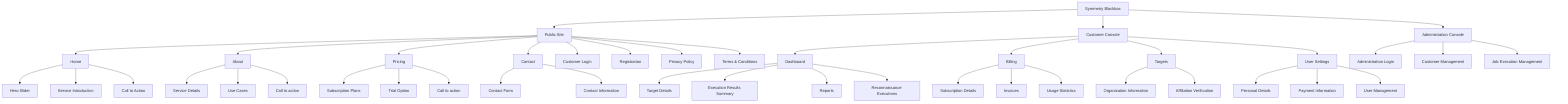 graph TD
    A[Symmetry Blackbox] --> B[Public Site]
    A --> C[Customer Console]
    A --> D[Administration Console]

    %% Public Site Structure
    B --> B1[Home]
    B --> B2[About]
    B --> B3[Pricing]
    B --> B4[Contact]
    B --> B5[Customer Login]
    B --> B6[Registration]
    B --> B7[Privacy Policy]
    B --> B8[Terms & Conditions]

    %% Home Page Components
    B1 --> B1a[Hero Slider]
    B1 --> B1b[Service Introduction]
    B1 --> B1c[Call to Action]
    
    %% About Page Components
    B2 --> B2a[Service Details]
    B2 --> B2b[Use Cases]
    B2 --> B2c[Call to action]

    %% Pricing Page Components
    B3 --> B3a[Subscription Plans]
    B3 --> B3b[Trial Option]
    B3 --> B3c[Call to action]

    %% Contact Page Components
    B4 --> B4a[Contact Form]
    B4 --> B4b[Contact Information]

    %% Privacy Policy

    %% Terms & Conditions
    
    %% Customer Console Structure
    C --> C1[Dashboard]
    C --> C2[Billing]
    C --> C3[Targets]
    C --> C4[User Settings]

    %% Dashboard Components
    C1 --> C1a[Target Details]
    C1 --> C1b[Execution Results Summary]
    C1 --> C1c[Reports]
    C1 --> C1d[Reconnaissance Executions]
    
    %% Billing Components
    C2 --> C2a[Subscription Details]
    C2 --> C2b[Invoices]
    C2 --> C2c[Usage Statistics]
    
    %% Targets
    C3 --> C3a[Organization Information]
    C3 --> C3b[Affiliation Verification]
    
    %% User Settings
    C4 --> C4a[Personal Details]
    C4 --> C4b[Payment Information]
    C4 --> C4c[User Management]
    
    %% Admin Section
    D --> D1[Administration Login]
    D --> D2[Customer Management]
    D --> D3[Job Execution Management]